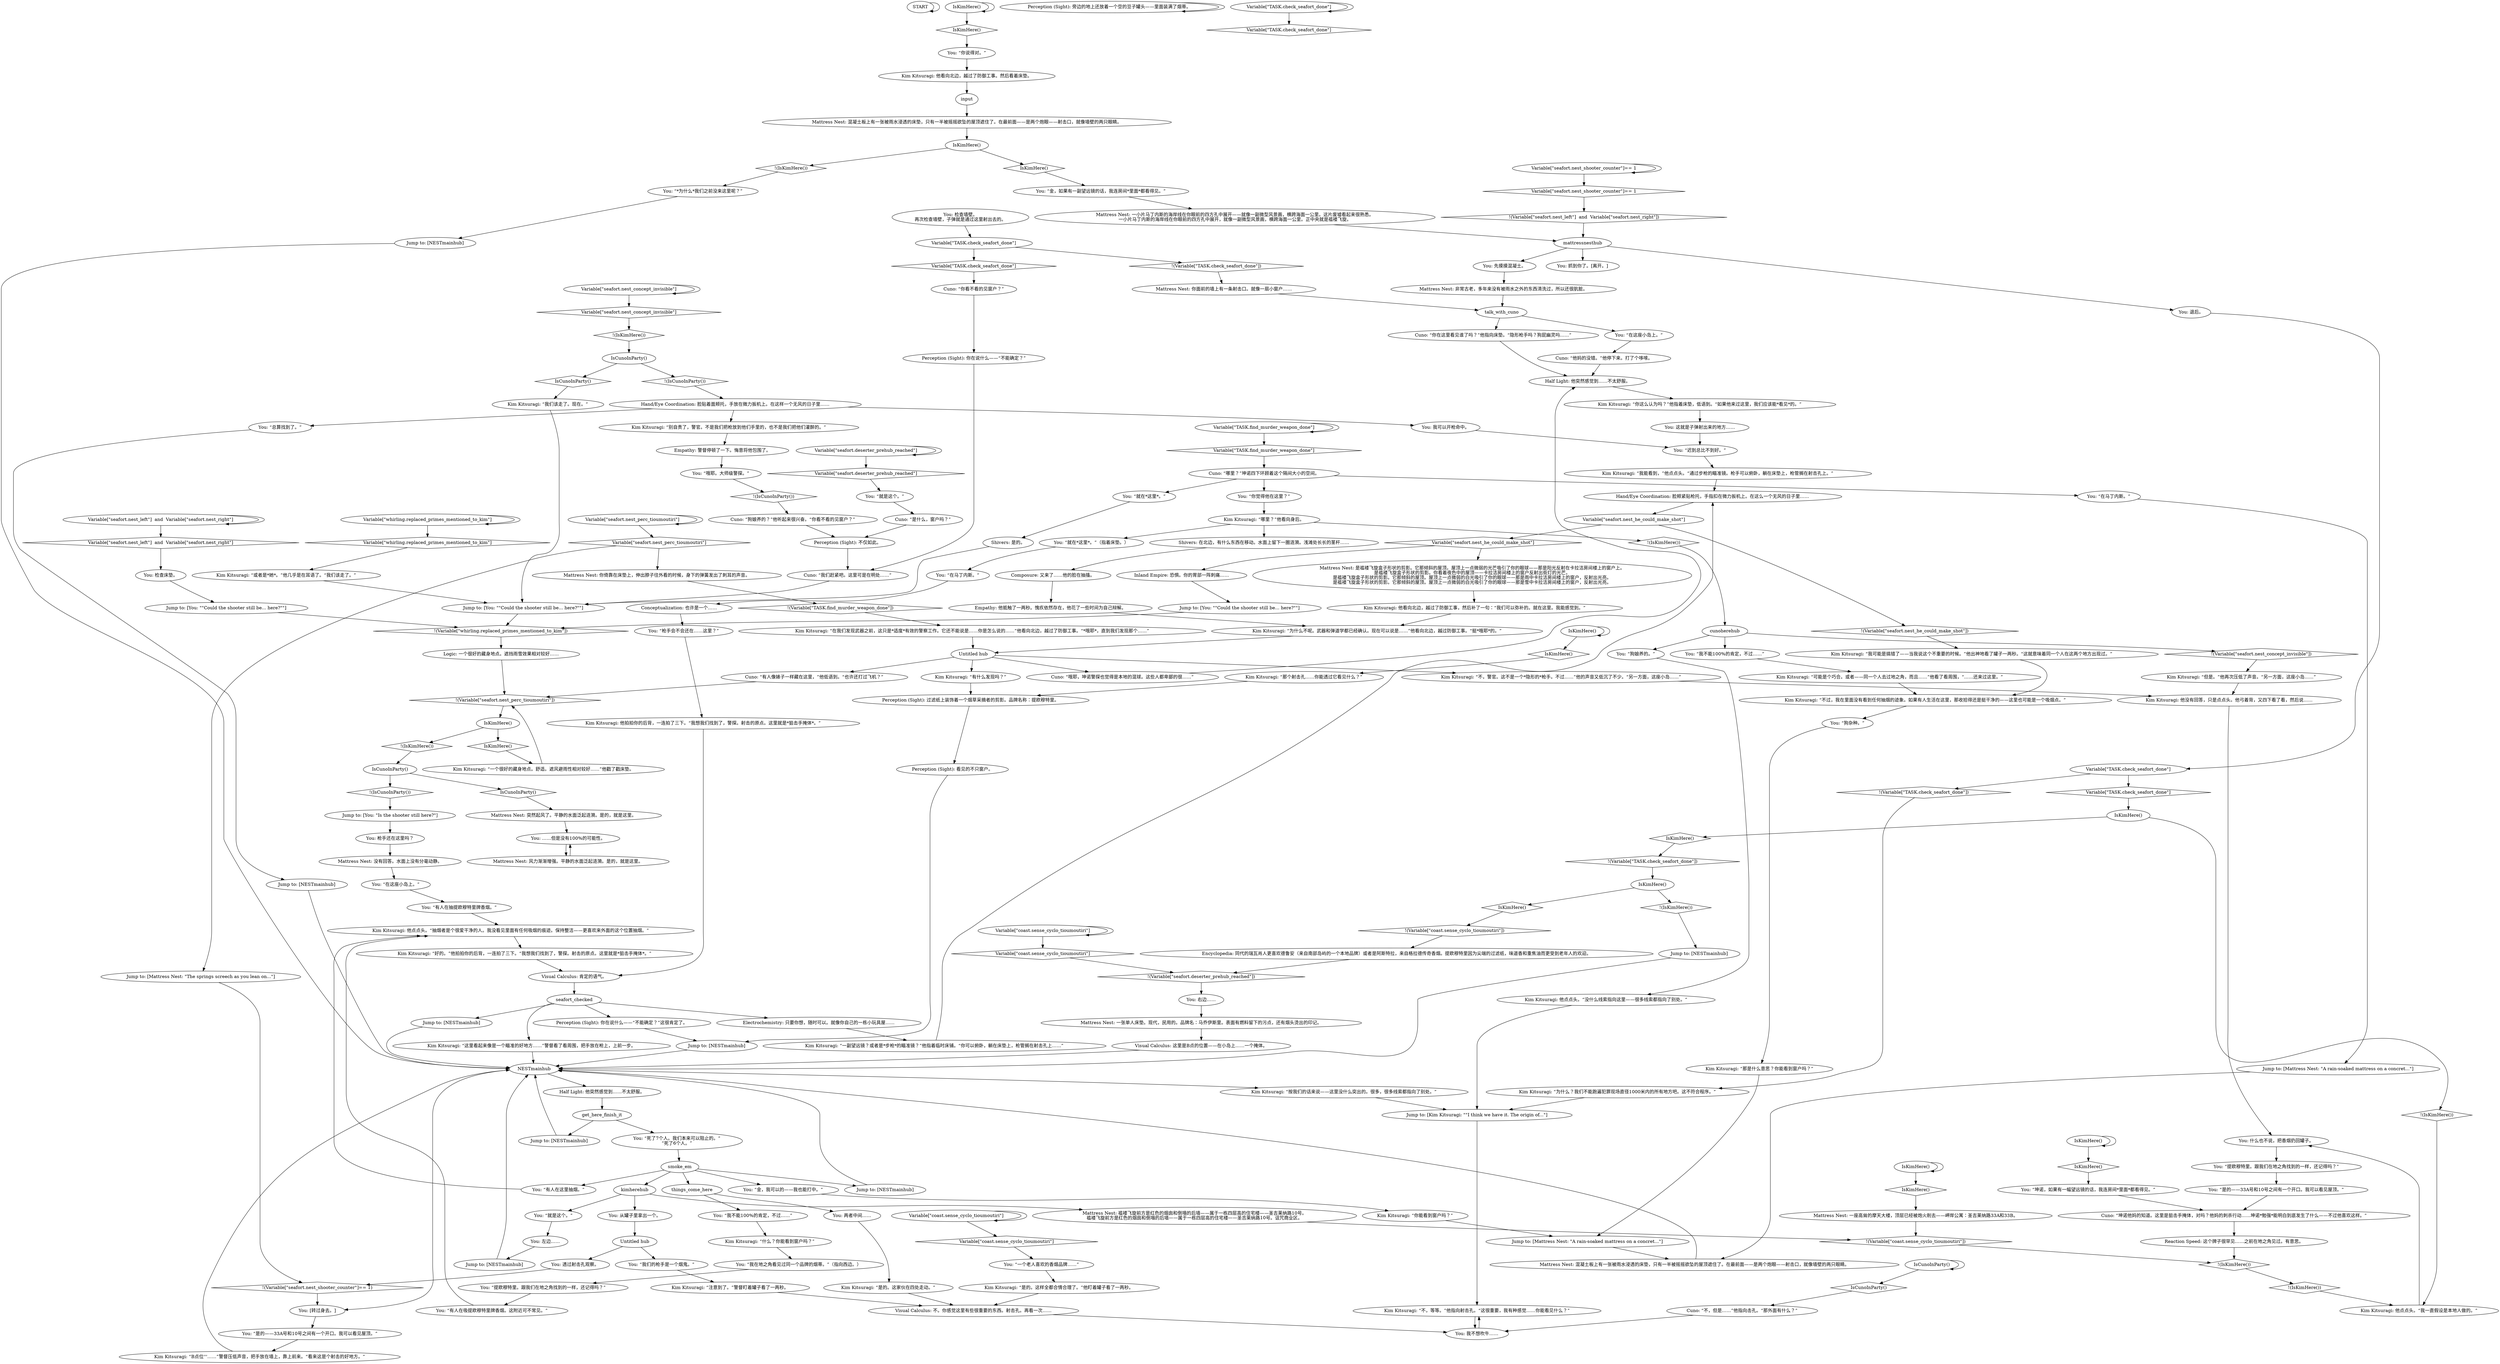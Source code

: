 # SEAFORT / MATTRESS NEST
# (in front of double embrasure looking over the bay, into whirling window, ends check island task, shot was made here)
# ==================================================
digraph G {
	  0 [label="START"];
	  1 [label="input"];
	  2 [label="Composure: 又来了……他的脸在抽搐。"];
	  3 [label="Jump to: [You: \"Is the shooter still here?\"]"];
	  4 [label="Logic: 一个很好的藏身地点。遮挡雨雪效果相对较好……"];
	  5 [label="Kim Kitsuragi: “这里看起来像是一个瞄准的好地方……”警督看了看周围，把手放在枪上，上前一步。"];
	  6 [label="You: “总算找到了。”"];
	  7 [label="You: ……但是没有100%的可能性。"];
	  8 [label="Shivers: 在北边，有什么东西在移动。水面上留下一圈涟漪。浅滩处长长的茎杆……"];
	  9 [label="You: “在这座小岛上。”"];
	  10 [label="Shivers: 是的。"];
	  11 [label="Cuno: “你在这里看见谁了吗？”他指向床垫。“隐形枪手吗？狗屁幽灵吗……”"];
	  12 [label="You: “坤诺，如果有一幅望远镜的话，我连房间*里面*都看得见。”"];
	  13 [label="Variable[\"seafort.deserter_prehub_reached\"]"];
	  14 [label="Variable[\"seafort.deserter_prehub_reached\"]", shape=diamond];
	  15 [label="!(Variable[\"seafort.deserter_prehub_reached\"])", shape=diamond];
	  16 [label="IsKimHere()"];
	  17 [label="IsKimHere()", shape=diamond];
	  18 [label="!(IsKimHere())", shape=diamond];
	  19 [label="Jump to: [NESTmainhub]"];
	  20 [label="Mattress Nest: 一座高耸的摩天大楼，顶层已经被炮火削去——岬岸公寓：圣吉莱纳路33A和33B。"];
	  21 [label="kimherehub"];
	  22 [label="You: “有人在抽提欧穆特里牌香烟。”"];
	  23 [label="Kim Kitsuragi: 他没有回答，只是点点头。他弓着背，又四下看了看，然后说……"];
	  24 [label="You: “你觉得他在这里？”"];
	  25 [label="You: “在马丁内斯。”"];
	  26 [label="You: “在这座小岛上。”"];
	  27 [label="You: “是的——33A号和10号之间有一个开口。我可以看见屋顶。”"];
	  28 [label="Kim Kitsuragi: “是的。这家伙在四处走动。”"];
	  29 [label="Mattress Nest: 是褴褛飞旋盒子形状的剪影。它那倾斜的屋顶。屋顶上一点微弱的光芒吸引了你的眼球——那是阳光反射在卡拉洁房间楼上的窗户上。\n是褴褛飞旋盒子形状的剪影。你看着夜色中的屋顶——卡拉洁房间楼上的窗户反射出街灯的光芒。\n是褴褛飞旋盒子形状的剪影。它那倾斜的屋顶。屋顶上一点微弱的白光吸引了你的眼球——那是雨中卡拉洁房间楼上的窗户，反射出光亮。\n是褴褛飞旋盒子形状的剪影。它那倾斜的屋顶。屋顶上一点微弱的白光吸引了你的眼球——那是雪中卡拉洁房间楼上的窗户，反射出光亮。"];
	  30 [label="You: 我不想吹牛……"];
	  31 [label="Jump to: [NESTmainhub]"];
	  32 [label="You: “哦耶。大师级警探。”"];
	  33 [label="Kim Kitsuragi: 他看向北边，越过了防御工事，然后补了一句：“我们可以弥补的。就在这里。我能感觉到。”"];
	  34 [label="IsKimHere()"];
	  35 [label="IsKimHere()", shape=diamond];
	  36 [label="!(IsKimHere())", shape=diamond];
	  37 [label="Kim Kitsuragi: “不，警官。这不是一个*隐形的*枪手。不过……”他的声音又低沉了不少。“另一方面，这座小岛……”"];
	  38 [label="You: “我们的枪手是一个烟鬼。”"];
	  39 [label="You: 先摸摸混凝土。"];
	  40 [label="You: 左边……"];
	  41 [label="Kim Kitsuragi: “你能看到窗户吗？”"];
	  42 [label="Kim Kitsuragi: “好的。”他拍拍你的后背，一连拍了三下。“我想我们找到了，警探。射击的原点。这里就是*狙击手掩体*。”"];
	  43 [label="Jump to: [NESTmainhub]"];
	  44 [label="You: “你说得对。”"];
	  45 [label="Kim Kitsuragi: “哪里？”他看向身后。"];
	  46 [label="Kim Kitsuragi: “或者是*她*。”他几乎是在耳语了。“我们该走了。”"];
	  47 [label="Kim Kitsuragi: “B点位'''……”警督压低声音，把手放在墙上，靠上前来。“看来这是个射击的好地方。”"];
	  48 [label="Kim Kitsuragi: “我能看到，”他点点头。“通过步枪的瞄准镜。枪手可以俯卧，躺在床垫上，枪管搁在射击孔上。”"];
	  49 [label="Kim Kitsuragi: 他点点头。“没什么线索指向这里——很多线索都指向了别处。”"];
	  50 [label="Cuno: “狗娘养的？”他听起来很兴奋。“你看不看的见窗户？”"];
	  51 [label="Visual Calculus: 不。你感觉这里有些很重要的东西。射击孔。再看一次……"];
	  52 [label="Jump to: [NESTmainhub]"];
	  53 [label="Kim Kitsuragi: “按我们的话来说——这里没什么突出的。很多，很多线索都指向了别处。”"];
	  54 [label="You: 检查床垫。"];
	  55 [label="You: 两者中间……"];
	  56 [label="You: “金，如果有一副望远镜的话，我连房间*里面*都看得见。”"];
	  57 [label="Variable[\"whirling.replaced_primes_mentioned_to_kim\"]"];
	  58 [label="Variable[\"whirling.replaced_primes_mentioned_to_kim\"]", shape=diamond];
	  59 [label="!(Variable[\"whirling.replaced_primes_mentioned_to_kim\"])", shape=diamond];
	  60 [label="You: “枪手会不会还在……这里？”"];
	  61 [label="Variable[\"seafort.nest_concept_invisible\"]"];
	  62 [label="Variable[\"seafort.nest_concept_invisible\"]", shape=diamond];
	  63 [label="!(Variable[\"seafort.nest_concept_invisible\"])", shape=diamond];
	  64 [label="You: “就是这个。”"];
	  65 [label="Untitled hub"];
	  66 [label="Jump to: [You: \"\"Could the shooter still be... here?\"\"]"];
	  67 [label="Variable[\"seafort.nest_shooter_counter\"]== 1"];
	  68 [label="Variable[\"seafort.nest_shooter_counter\"]== 1", shape=diamond];
	  69 [label="!(Variable[\"seafort.nest_shooter_counter\"]== 1)", shape=diamond];
	  70 [label="Mattress Nest: 你倚靠在床垫上，伸出脖子往外看的时候，身下的弹簧发出了刺耳的声音。"];
	  71 [label="You: 退后。"];
	  72 [label="You: 右边……"];
	  73 [label="smoke_em"];
	  74 [label="Kim Kitsuragi: “别自责了，警官。不是我们把枪放到他们手里的，也不是我们把他们灌醉的。”"];
	  75 [label="You: 我可以开枪命中。"];
	  76 [label="You: 这就是子弹射出来的地方……"];
	  77 [label="Conceptualization: 也许是一个……"];
	  78 [label="Kim Kitsuragi: 他点点头。“我一直假设是本地人做的。”"];
	  79 [label="Jump to: [Mattress Nest: \"A rain-soaked mattress on a concret...\"]"];
	  80 [label="Cuno: “哦耶，坤诺警探也觉得是本地的混球。这些人都卑鄙的很……”"];
	  81 [label="You: “提欧穆特里。跟我们在地之角找到的一样，还记得吗？”"];
	  82 [label="Jump to: [Mattress Nest: \"A rain-soaked mattress on a concret...\"]"];
	  83 [label="Perception (Sight): 看见的不只窗户。"];
	  84 [label="Variable[\"coast.sense_cyclo_tioumoutiri\"]"];
	  85 [label="Variable[\"coast.sense_cyclo_tioumoutiri\"]", shape=diamond];
	  86 [label="!(Variable[\"coast.sense_cyclo_tioumoutiri\"])", shape=diamond];
	  87 [label="Kim Kitsuragi: “不，等等。”他指向射击孔。“这很重要，我有种感觉……你能看见什么？”"];
	  88 [label="Kim Kitsuragi: 他拍拍你的后背，一连拍了三下。“我想我们找到了，警探。射击的原点。这里就是*狙击手掩体*。”"];
	  89 [label="IsKimHere()"];
	  90 [label="IsKimHere()", shape=diamond];
	  91 [label="!(IsKimHere())", shape=diamond];
	  92 [label="You: “在马丁内斯。”"];
	  93 [label="Kim Kitsuragi: “你这么认为吗？”他指着床垫，低语到。“如果他来过这里，我们应该能*看见*的。”"];
	  94 [label="Kim Kitsuragi: “我们该走了。现在。”"];
	  95 [label="cunoherehub"];
	  96 [label="Cuno: “哪里？”坤诺四下环顾着这个隔间大小的空间。"];
	  97 [label="Kim Kitsuragi: “为什么不呢。武器和弹道学都已经确认。现在可以说是……”他看向北边，越过防御工事。“挺*哦耶*的。”"];
	  98 [label="Jump to: [You: \"\"Could the shooter still be... here?\"\"]"];
	  99 [label="Mattress Nest: 一小片马丁内斯的海岸线在你眼前的四方孔中展开——就像一副微型风景画，横跨海面一公里。这片废墟看起来很熟悉。\n一小片马丁内斯的海岸线在你眼前的四方孔中展开，就像一副微型风景画，横跨海面一公里。正中央就是褴褛飞旋。"];
	  100 [label="Electrochemistry: 只要你想，随时可以。就像你自己的一栋小玩具屋……"];
	  101 [label="You: “*为什么*我们之前没来这里呢？”"];
	  102 [label="Visual Calculus: 这里是B点的位置——在小岛上……一个掩体。"];
	  103 [label="Perception (Sight): 旁边的地上还放着一个空的豆子罐头——里面装满了烟蒂。"];
	  104 [label="Variable[\"seafort.nest_perc_tioumoutiri\"]"];
	  105 [label="Variable[\"seafort.nest_perc_tioumoutiri\"]", shape=diamond];
	  106 [label="!(Variable[\"seafort.nest_perc_tioumoutiri\"])", shape=diamond];
	  107 [label="Jump to: [NESTmainhub]"];
	  108 [label="Kim Kitsuragi: “为什么？我们不能跑遍犯罪现场直径1000米内的所有地方吧。这不符合程序。”"];
	  109 [label="IsKimHere()"];
	  110 [label="IsKimHere()", shape=diamond];
	  111 [label="!(IsKimHere())", shape=diamond];
	  112 [label="Variable[\"coast.sense_cyclo_tioumoutiri\"]"];
	  113 [label="Variable[\"coast.sense_cyclo_tioumoutiri\"]", shape=diamond];
	  114 [label="!(Variable[\"coast.sense_cyclo_tioumoutiri\"])", shape=diamond];
	  115 [label="Variable[\"seafort.nest_left\"]  and  Variable[\"seafort.nest_right\"]"];
	  116 [label="Variable[\"seafort.nest_left\"]  and  Variable[\"seafort.nest_right\"]", shape=diamond];
	  117 [label="!(Variable[\"seafort.nest_left\"]  and  Variable[\"seafort.nest_right\"])", shape=diamond];
	  118 [label="Jump to: [NESTmainhub]"];
	  119 [label="things_come_here"];
	  120 [label="You: “有人在吸提欧穆特里牌香烟。这附近可不常见。”"];
	  121 [label="Kim Kitsuragi: “我可能是搞错了——当我说这个不重要的时候。”他出神地看了罐子一两秒。“这就意味着同一个人在这两个地方出现过。”"];
	  122 [label="Jump to: [Kim Kitsuragi: \"\"I think we have it. The origin of...\"]"];
	  123 [label="get_here_finish_it"];
	  124 [label="Cuno: “我们赶紧吧。这里可是在明处……”"];
	  125 [label="talk_with_cuno"];
	  126 [label="Untitled hub"];
	  127 [label="Perception (Sight): 过滤纸上装饰着一个烟草采摘者的剪影。品牌名称：提欧穆特里。"];
	  128 [label="Jump to: [NESTmainhub]"];
	  129 [label="You: “我在地之角看见过同一个品牌的烟蒂。”（指向西边。）"];
	  130 [label="Perception (Sight): 你在说什么——“不能确定？”这很肯定了。"];
	  131 [label="You: “迟到总比不到好。”"];
	  132 [label="Mattress Nest: 突然起风了。平静的水面泛起涟漪。是的，就是这里。"];
	  133 [label="Cuno: “有人像婊子一样藏在这里，”他低语到。“也许还打过飞机？”"];
	  134 [label="You: “一个老人喜欢的香烟品牌……”"];
	  135 [label="Reaction Speed: 这个牌子很罕见……之前在地之角见过。有意思。"];
	  136 [label="Jump to: [You: \"\"Could the shooter still be... here?\"\"]"];
	  137 [label="Mattress Nest: 一张单人床垫。现代，民用的。品牌名：马乔伊斯里。表面有燃料留下的污点，还有烟头烫出的印记。"];
	  138 [label="Mattress Nest: 褴褛飞旋前方是红色的烟囱和倒塌的后墙——属于一栋四层高的住宅楼——圣吉莱纳路10号。\n褴褛飞旋前方是红色的烟囱和倒塌的后墙——属于一栋四层高的住宅楼——圣吉莱纳路10号。诅咒商业区。"];
	  139 [label="You: “狗杂种。”"];
	  140 [label="Jump to: [NESTmainhub]"];
	  141 [label="IsCunoInParty()"];
	  142 [label="IsCunoInParty()", shape=diamond];
	  143 [label="!(IsCunoInParty())", shape=diamond];
	  144 [label="Variable[\"TASK.find_murder_weapon_done\"]"];
	  145 [label="Variable[\"TASK.find_murder_weapon_done\"]", shape=diamond];
	  146 [label="!(Variable[\"TASK.find_murder_weapon_done\"])", shape=diamond];
	  147 [label="Inland Empire: 恐惧。你的胃部一阵刺痛……"];
	  148 [label="You: “金，我可以的——我也能打中。”"];
	  149 [label="You: “提欧穆特里。跟我们在地之角找到的一样，还记得吗？”"];
	  150 [label="Kim Kitsuragi: “可能是个巧合。或者——同一个人去过地之角，而且……”他看了看周围，“……还来过这里。”"];
	  151 [label="Cuno: “你看不看的见窗户？”"];
	  152 [label="Jump to: [Mattress Nest: \"The springs screech as you lean on...\"]"];
	  153 [label="You: 从罐子里拿出一个。"];
	  154 [label="You: “我不能100%的肯定，不过……”"];
	  155 [label="You: “是的——33A号和10号之间有一个开口。我可以看见屋顶。”"];
	  156 [label="Variable[\"TASK.check_seafort_done\"]"];
	  157 [label="Variable[\"TASK.check_seafort_done\"]", shape=diamond];
	  158 [label="!(Variable[\"TASK.check_seafort_done\"])", shape=diamond];
	  159 [label="Kim Kitsuragi: “有什么发现吗？”"];
	  160 [label="You: 什么也不说，把香烟扔回罐子。"];
	  161 [label="Half Light: 他突然感觉到……不太舒服。"];
	  162 [label="Half Light: 他突然感觉到……不太舒服。"];
	  163 [label="You: 检查墙壁。\n再次检查墙壁，子弹就是通过这里射出去的。"];
	  164 [label="NESTmainhub"];
	  165 [label="Kim Kitsuragi: “什么？你能看到窗户吗？”"];
	  166 [label="Kim Kitsuragi: “不过，我在里面没有看到任何抽烟的迹象。如果有人生活在这里，那收拾得还是挺干净的——这里也可能是一个吸烟点。”"];
	  167 [label="Kim Kitsuragi: “一个很好的藏身地点。舒适。遮风避雨性相对较好……”他戳了戳床垫。"];
	  168 [label="Kim Kitsuragi: “那是什么意思？你能看到窗户吗？”"];
	  169 [label="Mattress Nest: 风力渐渐增强。平静的水面泛起涟漪。是的，就是这里。"];
	  170 [label="Perception (Sight): 你在说什么——“不能确定？”"];
	  171 [label="You: “就在*这里*。”"];
	  172 [label="Cuno: “他妈的没错。”他停下来。打了个哆嗦。"];
	  173 [label="You: 抓到你了。[离开。]"];
	  174 [label="mattressnesthub"];
	  175 [label="Hand/Eye Coordination: 脸贴着面颊托，手放在微力扳机上。在这样一个无风的日子里……"];
	  176 [label="You: “就在*这里*。”（指着床垫。）"];
	  177 [label="Kim Kitsuragi: “但是。”他再次压低了声音。“另一方面，这座小岛……”"];
	  178 [label="Mattress Nest: 没有回答。水面上没有分毫动静。"];
	  179 [label="Cuno: “是什么，窗户吗？”"];
	  180 [label="Perception (Sight): 不仅如此。"];
	  181 [label="Kim Kitsuragi: “一副望远镜？或者是*步枪*的瞄准镜？”他指着临时床铺。“你可以俯卧，躺在床垫上，枪管搁在射击孔上……”"];
	  182 [label="Variable[\"TASK.check_seafort_done\"]"];
	  183 [label="Variable[\"TASK.check_seafort_done\"]", shape=diamond];
	  184 [label="!(Variable[\"TASK.check_seafort_done\"])", shape=diamond];
	  185 [label="Variable[\"seafort.nest_he_could_make_shot\"]"];
	  186 [label="Variable[\"seafort.nest_he_could_make_shot\"]", shape=diamond];
	  187 [label="!(Variable[\"seafort.nest_he_could_make_shot\"])", shape=diamond];
	  188 [label="IsCunoInParty()"];
	  189 [label="IsCunoInParty()", shape=diamond];
	  190 [label="!(IsCunoInParty())", shape=diamond];
	  191 [label="IsKimHere()"];
	  192 [label="IsKimHere()", shape=diamond];
	  193 [label="!(IsKimHere())", shape=diamond];
	  194 [label="Kim Kitsuragi: “注意到了。”警督盯着罐子看了一两秒。"];
	  195 [label="Visual Calculus: 肯定的语气。"];
	  196 [label="Mattress Nest: 非常古老，多年来没有被雨水之外的东西清洗过，所以还很肮脏。"];
	  197 [label="Kim Kitsuragi: “那个射击孔……你能透过它看见什么？”"];
	  198 [label="You: [转过身去。]"];
	  199 [label="Kim Kitsuragi: 他点点头。“抽烟者是个很爱干净的人。我没看见里面有任何吸烟的痕迹。保持整洁——更喜欢来外面的这个位置抽烟。”"];
	  200 [label="seafort_checked"];
	  201 [label="You: “死了7个人。我们本来可以阻止的。”\n“死了6个人。”"];
	  202 [label="Kim Kitsuragi: “在我们发现武器之前，这只是*适度*有效的警察工作。它还不能说是……你是怎么说的……”他看向北边，越过了防御工事。“*哦耶*，直到我们发现那个……”"];
	  203 [label="You: “狗娘养的。”"];
	  204 [label="Cuno: “不，但是……”他指向击孔。“那外面有什么？”"];
	  205 [label="Variable[\"TASK.check_seafort_done\"]"];
	  206 [label="Variable[\"TASK.check_seafort_done\"]", shape=diamond];
	  207 [label="!(Variable[\"TASK.check_seafort_done\"])", shape=diamond];
	  208 [label="Kim Kitsuragi: “是的。这样全都合情合理了。”他盯着罐子看了一两秒。"];
	  209 [label="Mattress Nest: 你面前的墙上有一条射击口。就像一扇小窗户……"];
	  210 [label="Mattress Nest: 混凝土板上有一张被雨水浸透的床垫，只有一半被摇摇欲坠的屋顶遮住了。在最前面——是两个炮眼——射击口，就像墙壁的两只眼睛。"];
	  211 [label="IsKimHere()"];
	  212 [label="IsKimHere()", shape=diamond];
	  213 [label="!(IsKimHere())", shape=diamond];
	  214 [label="You: 透过射击孔观察。"];
	  215 [label="You: “就是这个。”"];
	  216 [label="Encyclopedia: 同代的瑞瓦肖人更喜欢德鲁安（来自南部岛屿的一个本地品牌）或者是阿斯特拉，来自格拉德传奇香烟。提欧穆特里因为尖端的过滤纸，味道香和重焦油而更受到老年人的欢迎。"];
	  217 [label="Kim Kitsuragi: 他看向北边，越过了防御工事。然后看着床垫。"];
	  218 [label="Empathy: 警督停顿了一下。悔意将他包围了。"];
	  219 [label="Empathy: 他抵触了一两秒。愧疚依然存在，他花了一些时间为自己辩解。"];
	  220 [label="IsCunoInParty()"];
	  221 [label="IsCunoInParty()", shape=diamond];
	  222 [label="!(IsCunoInParty())", shape=diamond];
	  223 [label="You: 枪手还在这里吗？"];
	  224 [label="Mattress Nest: 混凝土板上有一张被雨水浸透的床垫，只有一半被摇摇欲坠的屋顶遮住了。在最前面——是两个炮眼——射击口，就像墙壁的两只眼睛。"];
	  225 [label="You: “我不能100%的肯定，不过……”"];
	  226 [label="Cuno: “坤诺他妈的知道。这里是狙击手掩体，对吗？他妈的刺杀行动……坤诺*勉强*能明白到底发生了什么——不过他喜欢这样。”"];
	  227 [label="Hand/Eye Coordination: 脸颊紧贴枪托，手指扣在微力扳机上。在这么一个无风的日子里……"];
	  228 [label="IsKimHere()"];
	  229 [label="IsKimHere()", shape=diamond];
	  230 [label="!(IsKimHere())", shape=diamond];
	  231 [label="IsKimHere()"];
	  232 [label="IsKimHere()", shape=diamond];
	  233 [label="!(IsKimHere())", shape=diamond];
	  234 [label="You: “有人在这里抽烟。”"];
	  0 -> 0
	  1 -> 210
	  2 -> 219
	  3 -> 223
	  4 -> 106
	  5 -> 164
	  6 -> 52
	  7 -> 169
	  8 -> 2
	  9 -> 22
	  10 -> 66
	  11 -> 161
	  12 -> 226
	  13 -> 13
	  13 -> 14
	  14 -> 64
	  15 -> 72
	  16 -> 16
	  16 -> 17
	  17 -> 12
	  18 -> 111
	  19 -> 164
	  20 -> 114
	  21 -> 153
	  21 -> 138
	  21 -> 215
	  22 -> 199
	  23 -> 160
	  24 -> 45
	  25 -> 79
	  26 -> 172
	  27 -> 226
	  28 -> 51
	  29 -> 33
	  30 -> 87
	  31 -> 164
	  32 -> 143
	  33 -> 97
	  34 -> 34
	  34 -> 35
	  35 -> 20
	  36 -> 220
	  37 -> 23
	  38 -> 194
	  39 -> 196
	  40 -> 19
	  41 -> 82
	  42 -> 195
	  43 -> 164
	  44 -> 217
	  45 -> 8
	  45 -> 91
	  45 -> 176
	  46 -> 66
	  47 -> 164
	  48 -> 227
	  49 -> 122
	  50 -> 180
	  51 -> 30
	  52 -> 164
	  53 -> 122
	  54 -> 136
	  55 -> 28
	  56 -> 99
	  57 -> 57
	  57 -> 58
	  58 -> 46
	  59 -> 4
	  60 -> 88
	  61 -> 61
	  61 -> 62
	  62 -> 36
	  63 -> 177
	  64 -> 179
	  65 -> 80
	  65 -> 37
	  65 -> 133
	  65 -> 159
	  66 -> 59
	  67 -> 67
	  67 -> 68
	  68 -> 117
	  69 -> 198
	  70 -> 146
	  71 -> 182
	  72 -> 137
	  73 -> 128
	  73 -> 234
	  73 -> 148
	  73 -> 21
	  73 -> 119
	  74 -> 218
	  75 -> 131
	  76 -> 131
	  77 -> 60
	  78 -> 160
	  79 -> 224
	  80 -> 161
	  81 -> 27
	  82 -> 224
	  83 -> 118
	  84 -> 84
	  84 -> 85
	  85 -> 15
	  86 -> 216
	  87 -> 30
	  88 -> 195
	  89 -> 89
	  89 -> 90
	  90 -> 44
	  91 -> 95
	  92 -> 77
	  93 -> 76
	  94 -> 66
	  95 -> 225
	  95 -> 203
	  95 -> 63
	  96 -> 24
	  96 -> 25
	  96 -> 171
	  97 -> 65
	  98 -> 59
	  99 -> 174
	  100 -> 181
	  101 -> 107
	  102 -> 164
	  103 -> 103
	  104 -> 104
	  104 -> 105
	  105 -> 152
	  105 -> 70
	  106 -> 228
	  107 -> 164
	  108 -> 122
	  109 -> 109
	  109 -> 110
	  110 -> 197
	  111 -> 78
	  112 -> 112
	  112 -> 113
	  113 -> 134
	  114 -> 18
	  115 -> 115
	  115 -> 116
	  116 -> 54
	  117 -> 174
	  118 -> 164
	  119 -> 154
	  119 -> 55
	  120 -> 199
	  121 -> 166
	  122 -> 87
	  123 -> 201
	  123 -> 43
	  124 -> 66
	  125 -> 26
	  125 -> 11
	  126 -> 214
	  126 -> 38
	  127 -> 83
	  128 -> 164
	  129 -> 149
	  130 -> 118
	  131 -> 48
	  132 -> 7
	  133 -> 106
	  134 -> 208
	  135 -> 18
	  136 -> 59
	  137 -> 102
	  138 -> 114
	  139 -> 168
	  140 -> 164
	  141 -> 141
	  141 -> 142
	  142 -> 204
	  143 -> 50
	  144 -> 144
	  144 -> 145
	  145 -> 96
	  146 -> 202
	  147 -> 98
	  148 -> 41
	  149 -> 120
	  150 -> 166
	  151 -> 170
	  152 -> 69
	  153 -> 126
	  154 -> 165
	  155 -> 47
	  156 -> 156
	  156 -> 157
	  158 -> 231
	  159 -> 127
	  160 -> 81
	  161 -> 93
	  162 -> 123
	  163 -> 205
	  164 -> 162
	  164 -> 53
	  164 -> 198
	  165 -> 129
	  166 -> 139
	  167 -> 106
	  168 -> 82
	  169 -> 7
	  170 -> 124
	  171 -> 10
	  172 -> 161
	  174 -> 173
	  174 -> 71
	  174 -> 39
	  175 -> 74
	  175 -> 75
	  175 -> 6
	  176 -> 92
	  177 -> 23
	  178 -> 9
	  179 -> 180
	  180 -> 124
	  181 -> 227
	  182 -> 184
	  182 -> 183
	  183 -> 191
	  184 -> 108
	  185 -> 186
	  185 -> 187
	  186 -> 147
	  186 -> 29
	  187 -> 121
	  188 -> 189
	  188 -> 190
	  189 -> 132
	  190 -> 3
	  191 -> 192
	  191 -> 193
	  192 -> 158
	  193 -> 78
	  194 -> 51
	  195 -> 200
	  196 -> 125
	  197 -> 127
	  198 -> 155
	  199 -> 42
	  200 -> 130
	  200 -> 100
	  200 -> 5
	  200 -> 31
	  201 -> 73
	  202 -> 65
	  203 -> 49
	  204 -> 30
	  205 -> 206
	  205 -> 207
	  206 -> 151
	  207 -> 209
	  208 -> 51
	  209 -> 125
	  210 -> 211
	  211 -> 212
	  211 -> 213
	  212 -> 56
	  213 -> 101
	  214 -> 69
	  215 -> 40
	  216 -> 15
	  217 -> 1
	  218 -> 32
	  219 -> 97
	  220 -> 221
	  220 -> 222
	  221 -> 94
	  222 -> 175
	  223 -> 178
	  224 -> 164
	  225 -> 150
	  226 -> 135
	  227 -> 185
	  228 -> 229
	  228 -> 230
	  229 -> 167
	  230 -> 188
	  231 -> 232
	  231 -> 233
	  232 -> 86
	  233 -> 140
	  234 -> 199
}

